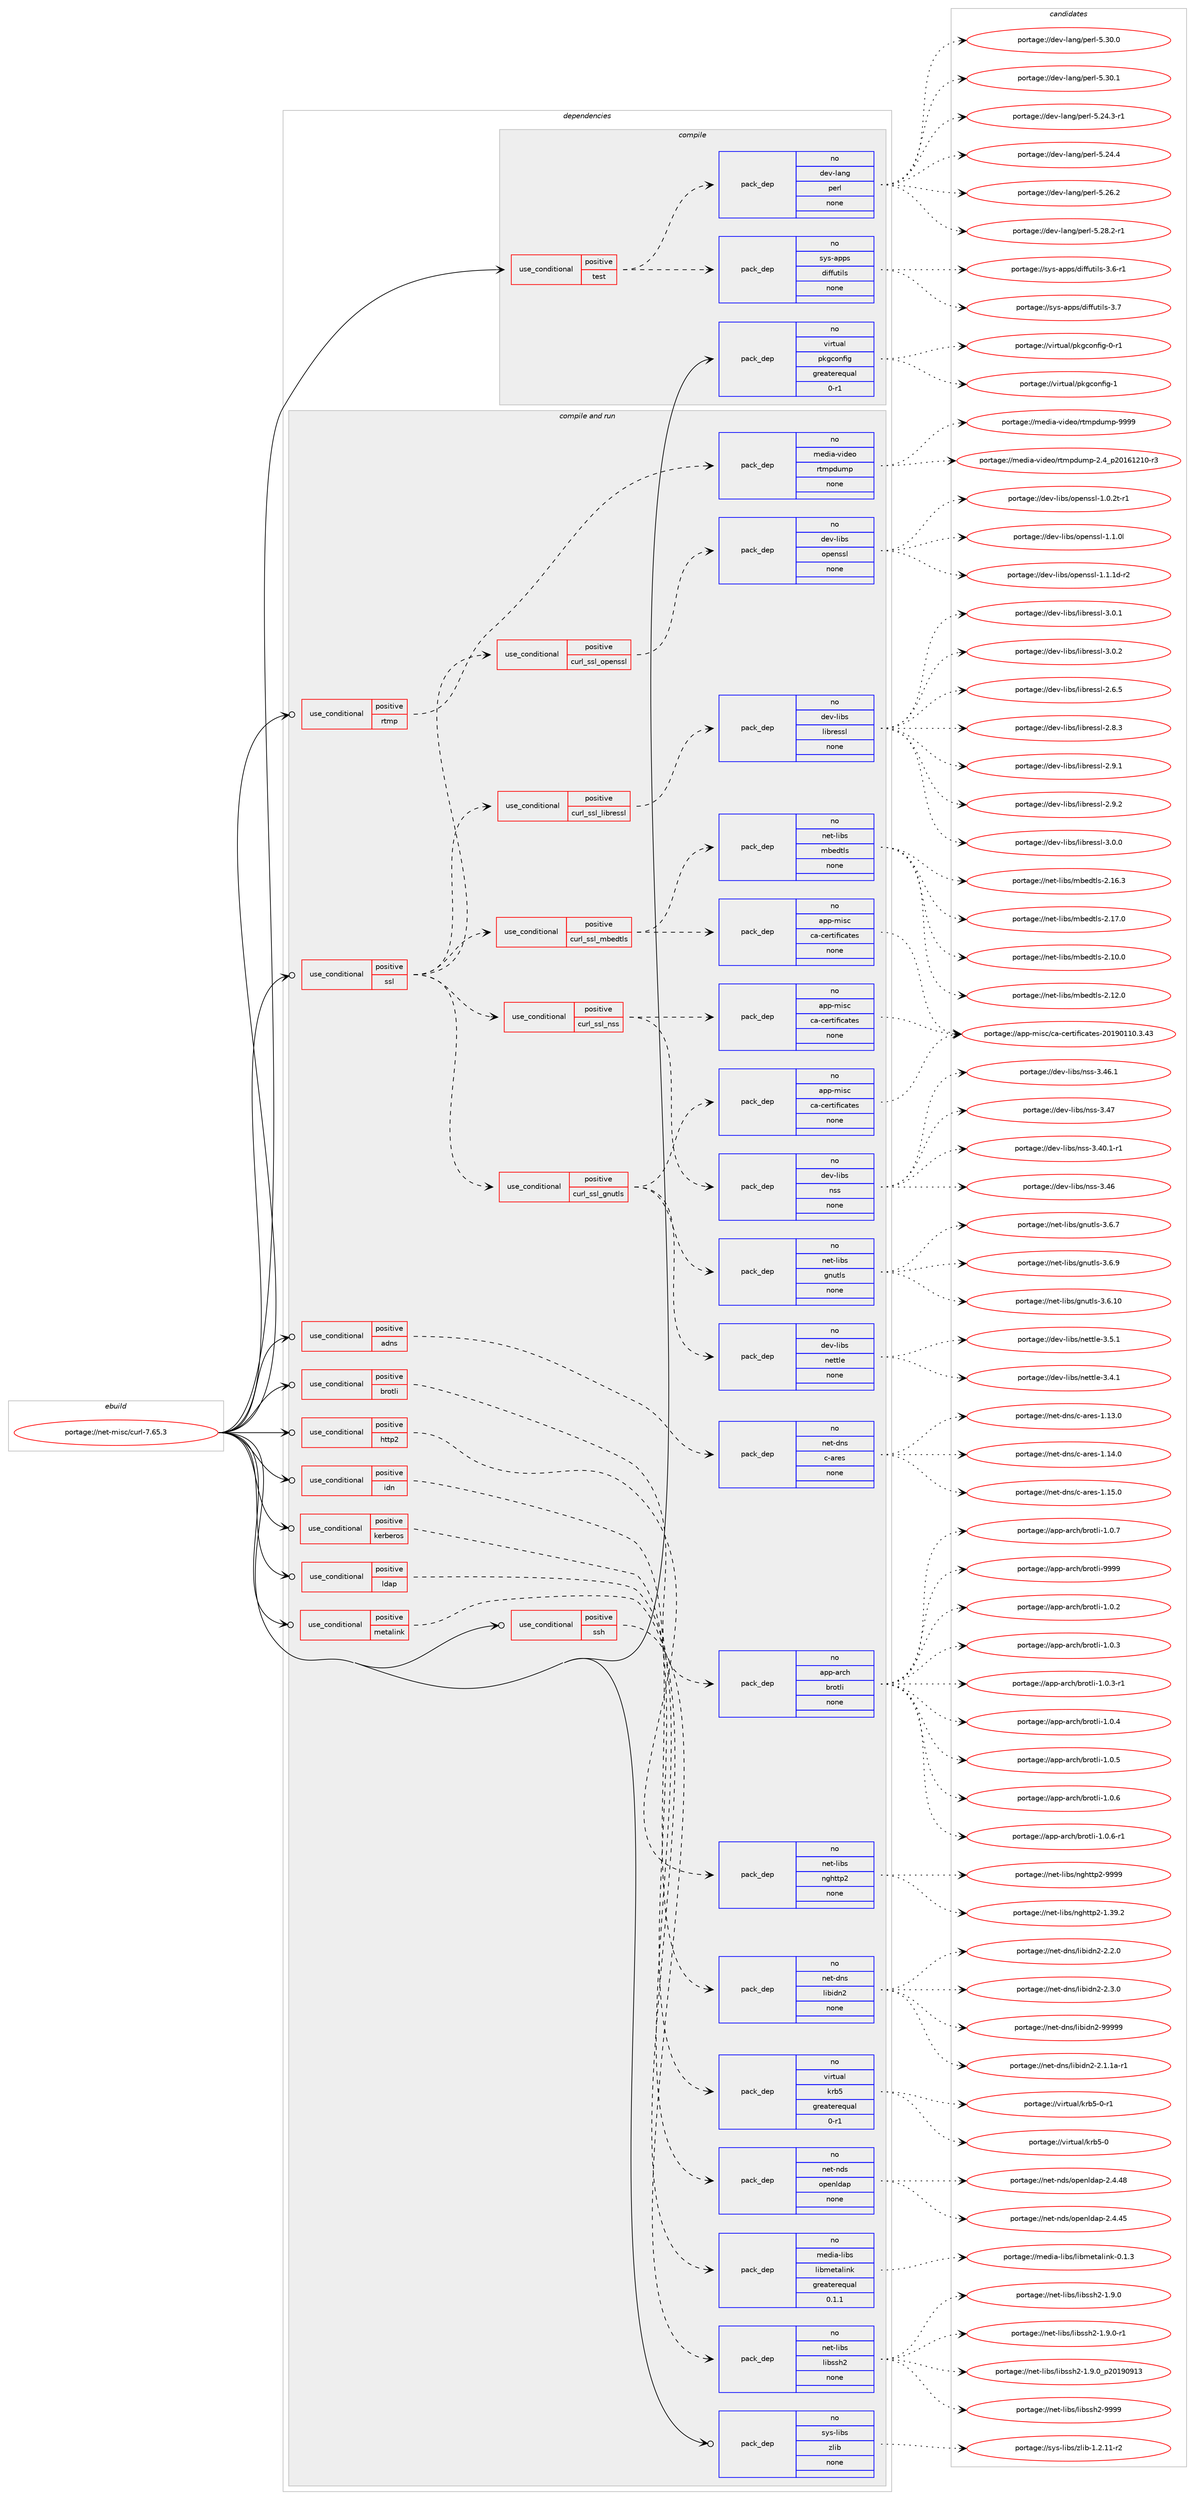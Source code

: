 digraph prolog {

# *************
# Graph options
# *************

newrank=true;
concentrate=true;
compound=true;
graph [rankdir=LR,fontname=Helvetica,fontsize=10,ranksep=1.5];#, ranksep=2.5, nodesep=0.2];
edge  [arrowhead=vee];
node  [fontname=Helvetica,fontsize=10];

# **********
# The ebuild
# **********

subgraph cluster_leftcol {
color=gray;
rank=same;
label=<<i>ebuild</i>>;
id [label="portage://net-misc/curl-7.65.3", color=red, width=4, href="../net-misc/curl-7.65.3.svg"];
}

# ****************
# The dependencies
# ****************

subgraph cluster_midcol {
color=gray;
label=<<i>dependencies</i>>;
subgraph cluster_compile {
fillcolor="#eeeeee";
style=filled;
label=<<i>compile</i>>;
subgraph cond91388 {
dependency365185 [label=<<TABLE BORDER="0" CELLBORDER="1" CELLSPACING="0" CELLPADDING="4"><TR><TD ROWSPAN="3" CELLPADDING="10">use_conditional</TD></TR><TR><TD>positive</TD></TR><TR><TD>test</TD></TR></TABLE>>, shape=none, color=red];
subgraph pack267707 {
dependency365186 [label=<<TABLE BORDER="0" CELLBORDER="1" CELLSPACING="0" CELLPADDING="4" WIDTH="220"><TR><TD ROWSPAN="6" CELLPADDING="30">pack_dep</TD></TR><TR><TD WIDTH="110">no</TD></TR><TR><TD>sys-apps</TD></TR><TR><TD>diffutils</TD></TR><TR><TD>none</TD></TR><TR><TD></TD></TR></TABLE>>, shape=none, color=blue];
}
dependency365185:e -> dependency365186:w [weight=20,style="dashed",arrowhead="vee"];
subgraph pack267708 {
dependency365187 [label=<<TABLE BORDER="0" CELLBORDER="1" CELLSPACING="0" CELLPADDING="4" WIDTH="220"><TR><TD ROWSPAN="6" CELLPADDING="30">pack_dep</TD></TR><TR><TD WIDTH="110">no</TD></TR><TR><TD>dev-lang</TD></TR><TR><TD>perl</TD></TR><TR><TD>none</TD></TR><TR><TD></TD></TR></TABLE>>, shape=none, color=blue];
}
dependency365185:e -> dependency365187:w [weight=20,style="dashed",arrowhead="vee"];
}
id:e -> dependency365185:w [weight=20,style="solid",arrowhead="vee"];
subgraph pack267709 {
dependency365188 [label=<<TABLE BORDER="0" CELLBORDER="1" CELLSPACING="0" CELLPADDING="4" WIDTH="220"><TR><TD ROWSPAN="6" CELLPADDING="30">pack_dep</TD></TR><TR><TD WIDTH="110">no</TD></TR><TR><TD>virtual</TD></TR><TR><TD>pkgconfig</TD></TR><TR><TD>greaterequal</TD></TR><TR><TD>0-r1</TD></TR></TABLE>>, shape=none, color=blue];
}
id:e -> dependency365188:w [weight=20,style="solid",arrowhead="vee"];
}
subgraph cluster_compileandrun {
fillcolor="#eeeeee";
style=filled;
label=<<i>compile and run</i>>;
subgraph cond91389 {
dependency365189 [label=<<TABLE BORDER="0" CELLBORDER="1" CELLSPACING="0" CELLPADDING="4"><TR><TD ROWSPAN="3" CELLPADDING="10">use_conditional</TD></TR><TR><TD>positive</TD></TR><TR><TD>adns</TD></TR></TABLE>>, shape=none, color=red];
subgraph pack267710 {
dependency365190 [label=<<TABLE BORDER="0" CELLBORDER="1" CELLSPACING="0" CELLPADDING="4" WIDTH="220"><TR><TD ROWSPAN="6" CELLPADDING="30">pack_dep</TD></TR><TR><TD WIDTH="110">no</TD></TR><TR><TD>net-dns</TD></TR><TR><TD>c-ares</TD></TR><TR><TD>none</TD></TR><TR><TD></TD></TR></TABLE>>, shape=none, color=blue];
}
dependency365189:e -> dependency365190:w [weight=20,style="dashed",arrowhead="vee"];
}
id:e -> dependency365189:w [weight=20,style="solid",arrowhead="odotvee"];
subgraph cond91390 {
dependency365191 [label=<<TABLE BORDER="0" CELLBORDER="1" CELLSPACING="0" CELLPADDING="4"><TR><TD ROWSPAN="3" CELLPADDING="10">use_conditional</TD></TR><TR><TD>positive</TD></TR><TR><TD>brotli</TD></TR></TABLE>>, shape=none, color=red];
subgraph pack267711 {
dependency365192 [label=<<TABLE BORDER="0" CELLBORDER="1" CELLSPACING="0" CELLPADDING="4" WIDTH="220"><TR><TD ROWSPAN="6" CELLPADDING="30">pack_dep</TD></TR><TR><TD WIDTH="110">no</TD></TR><TR><TD>app-arch</TD></TR><TR><TD>brotli</TD></TR><TR><TD>none</TD></TR><TR><TD></TD></TR></TABLE>>, shape=none, color=blue];
}
dependency365191:e -> dependency365192:w [weight=20,style="dashed",arrowhead="vee"];
}
id:e -> dependency365191:w [weight=20,style="solid",arrowhead="odotvee"];
subgraph cond91391 {
dependency365193 [label=<<TABLE BORDER="0" CELLBORDER="1" CELLSPACING="0" CELLPADDING="4"><TR><TD ROWSPAN="3" CELLPADDING="10">use_conditional</TD></TR><TR><TD>positive</TD></TR><TR><TD>http2</TD></TR></TABLE>>, shape=none, color=red];
subgraph pack267712 {
dependency365194 [label=<<TABLE BORDER="0" CELLBORDER="1" CELLSPACING="0" CELLPADDING="4" WIDTH="220"><TR><TD ROWSPAN="6" CELLPADDING="30">pack_dep</TD></TR><TR><TD WIDTH="110">no</TD></TR><TR><TD>net-libs</TD></TR><TR><TD>nghttp2</TD></TR><TR><TD>none</TD></TR><TR><TD></TD></TR></TABLE>>, shape=none, color=blue];
}
dependency365193:e -> dependency365194:w [weight=20,style="dashed",arrowhead="vee"];
}
id:e -> dependency365193:w [weight=20,style="solid",arrowhead="odotvee"];
subgraph cond91392 {
dependency365195 [label=<<TABLE BORDER="0" CELLBORDER="1" CELLSPACING="0" CELLPADDING="4"><TR><TD ROWSPAN="3" CELLPADDING="10">use_conditional</TD></TR><TR><TD>positive</TD></TR><TR><TD>idn</TD></TR></TABLE>>, shape=none, color=red];
subgraph pack267713 {
dependency365196 [label=<<TABLE BORDER="0" CELLBORDER="1" CELLSPACING="0" CELLPADDING="4" WIDTH="220"><TR><TD ROWSPAN="6" CELLPADDING="30">pack_dep</TD></TR><TR><TD WIDTH="110">no</TD></TR><TR><TD>net-dns</TD></TR><TR><TD>libidn2</TD></TR><TR><TD>none</TD></TR><TR><TD></TD></TR></TABLE>>, shape=none, color=blue];
}
dependency365195:e -> dependency365196:w [weight=20,style="dashed",arrowhead="vee"];
}
id:e -> dependency365195:w [weight=20,style="solid",arrowhead="odotvee"];
subgraph cond91393 {
dependency365197 [label=<<TABLE BORDER="0" CELLBORDER="1" CELLSPACING="0" CELLPADDING="4"><TR><TD ROWSPAN="3" CELLPADDING="10">use_conditional</TD></TR><TR><TD>positive</TD></TR><TR><TD>kerberos</TD></TR></TABLE>>, shape=none, color=red];
subgraph pack267714 {
dependency365198 [label=<<TABLE BORDER="0" CELLBORDER="1" CELLSPACING="0" CELLPADDING="4" WIDTH="220"><TR><TD ROWSPAN="6" CELLPADDING="30">pack_dep</TD></TR><TR><TD WIDTH="110">no</TD></TR><TR><TD>virtual</TD></TR><TR><TD>krb5</TD></TR><TR><TD>greaterequal</TD></TR><TR><TD>0-r1</TD></TR></TABLE>>, shape=none, color=blue];
}
dependency365197:e -> dependency365198:w [weight=20,style="dashed",arrowhead="vee"];
}
id:e -> dependency365197:w [weight=20,style="solid",arrowhead="odotvee"];
subgraph cond91394 {
dependency365199 [label=<<TABLE BORDER="0" CELLBORDER="1" CELLSPACING="0" CELLPADDING="4"><TR><TD ROWSPAN="3" CELLPADDING="10">use_conditional</TD></TR><TR><TD>positive</TD></TR><TR><TD>ldap</TD></TR></TABLE>>, shape=none, color=red];
subgraph pack267715 {
dependency365200 [label=<<TABLE BORDER="0" CELLBORDER="1" CELLSPACING="0" CELLPADDING="4" WIDTH="220"><TR><TD ROWSPAN="6" CELLPADDING="30">pack_dep</TD></TR><TR><TD WIDTH="110">no</TD></TR><TR><TD>net-nds</TD></TR><TR><TD>openldap</TD></TR><TR><TD>none</TD></TR><TR><TD></TD></TR></TABLE>>, shape=none, color=blue];
}
dependency365199:e -> dependency365200:w [weight=20,style="dashed",arrowhead="vee"];
}
id:e -> dependency365199:w [weight=20,style="solid",arrowhead="odotvee"];
subgraph cond91395 {
dependency365201 [label=<<TABLE BORDER="0" CELLBORDER="1" CELLSPACING="0" CELLPADDING="4"><TR><TD ROWSPAN="3" CELLPADDING="10">use_conditional</TD></TR><TR><TD>positive</TD></TR><TR><TD>metalink</TD></TR></TABLE>>, shape=none, color=red];
subgraph pack267716 {
dependency365202 [label=<<TABLE BORDER="0" CELLBORDER="1" CELLSPACING="0" CELLPADDING="4" WIDTH="220"><TR><TD ROWSPAN="6" CELLPADDING="30">pack_dep</TD></TR><TR><TD WIDTH="110">no</TD></TR><TR><TD>media-libs</TD></TR><TR><TD>libmetalink</TD></TR><TR><TD>greaterequal</TD></TR><TR><TD>0.1.1</TD></TR></TABLE>>, shape=none, color=blue];
}
dependency365201:e -> dependency365202:w [weight=20,style="dashed",arrowhead="vee"];
}
id:e -> dependency365201:w [weight=20,style="solid",arrowhead="odotvee"];
subgraph cond91396 {
dependency365203 [label=<<TABLE BORDER="0" CELLBORDER="1" CELLSPACING="0" CELLPADDING="4"><TR><TD ROWSPAN="3" CELLPADDING="10">use_conditional</TD></TR><TR><TD>positive</TD></TR><TR><TD>rtmp</TD></TR></TABLE>>, shape=none, color=red];
subgraph pack267717 {
dependency365204 [label=<<TABLE BORDER="0" CELLBORDER="1" CELLSPACING="0" CELLPADDING="4" WIDTH="220"><TR><TD ROWSPAN="6" CELLPADDING="30">pack_dep</TD></TR><TR><TD WIDTH="110">no</TD></TR><TR><TD>media-video</TD></TR><TR><TD>rtmpdump</TD></TR><TR><TD>none</TD></TR><TR><TD></TD></TR></TABLE>>, shape=none, color=blue];
}
dependency365203:e -> dependency365204:w [weight=20,style="dashed",arrowhead="vee"];
}
id:e -> dependency365203:w [weight=20,style="solid",arrowhead="odotvee"];
subgraph cond91397 {
dependency365205 [label=<<TABLE BORDER="0" CELLBORDER="1" CELLSPACING="0" CELLPADDING="4"><TR><TD ROWSPAN="3" CELLPADDING="10">use_conditional</TD></TR><TR><TD>positive</TD></TR><TR><TD>ssh</TD></TR></TABLE>>, shape=none, color=red];
subgraph pack267718 {
dependency365206 [label=<<TABLE BORDER="0" CELLBORDER="1" CELLSPACING="0" CELLPADDING="4" WIDTH="220"><TR><TD ROWSPAN="6" CELLPADDING="30">pack_dep</TD></TR><TR><TD WIDTH="110">no</TD></TR><TR><TD>net-libs</TD></TR><TR><TD>libssh2</TD></TR><TR><TD>none</TD></TR><TR><TD></TD></TR></TABLE>>, shape=none, color=blue];
}
dependency365205:e -> dependency365206:w [weight=20,style="dashed",arrowhead="vee"];
}
id:e -> dependency365205:w [weight=20,style="solid",arrowhead="odotvee"];
subgraph cond91398 {
dependency365207 [label=<<TABLE BORDER="0" CELLBORDER="1" CELLSPACING="0" CELLPADDING="4"><TR><TD ROWSPAN="3" CELLPADDING="10">use_conditional</TD></TR><TR><TD>positive</TD></TR><TR><TD>ssl</TD></TR></TABLE>>, shape=none, color=red];
subgraph cond91399 {
dependency365208 [label=<<TABLE BORDER="0" CELLBORDER="1" CELLSPACING="0" CELLPADDING="4"><TR><TD ROWSPAN="3" CELLPADDING="10">use_conditional</TD></TR><TR><TD>positive</TD></TR><TR><TD>curl_ssl_gnutls</TD></TR></TABLE>>, shape=none, color=red];
subgraph pack267719 {
dependency365209 [label=<<TABLE BORDER="0" CELLBORDER="1" CELLSPACING="0" CELLPADDING="4" WIDTH="220"><TR><TD ROWSPAN="6" CELLPADDING="30">pack_dep</TD></TR><TR><TD WIDTH="110">no</TD></TR><TR><TD>net-libs</TD></TR><TR><TD>gnutls</TD></TR><TR><TD>none</TD></TR><TR><TD></TD></TR></TABLE>>, shape=none, color=blue];
}
dependency365208:e -> dependency365209:w [weight=20,style="dashed",arrowhead="vee"];
subgraph pack267720 {
dependency365210 [label=<<TABLE BORDER="0" CELLBORDER="1" CELLSPACING="0" CELLPADDING="4" WIDTH="220"><TR><TD ROWSPAN="6" CELLPADDING="30">pack_dep</TD></TR><TR><TD WIDTH="110">no</TD></TR><TR><TD>dev-libs</TD></TR><TR><TD>nettle</TD></TR><TR><TD>none</TD></TR><TR><TD></TD></TR></TABLE>>, shape=none, color=blue];
}
dependency365208:e -> dependency365210:w [weight=20,style="dashed",arrowhead="vee"];
subgraph pack267721 {
dependency365211 [label=<<TABLE BORDER="0" CELLBORDER="1" CELLSPACING="0" CELLPADDING="4" WIDTH="220"><TR><TD ROWSPAN="6" CELLPADDING="30">pack_dep</TD></TR><TR><TD WIDTH="110">no</TD></TR><TR><TD>app-misc</TD></TR><TR><TD>ca-certificates</TD></TR><TR><TD>none</TD></TR><TR><TD></TD></TR></TABLE>>, shape=none, color=blue];
}
dependency365208:e -> dependency365211:w [weight=20,style="dashed",arrowhead="vee"];
}
dependency365207:e -> dependency365208:w [weight=20,style="dashed",arrowhead="vee"];
subgraph cond91400 {
dependency365212 [label=<<TABLE BORDER="0" CELLBORDER="1" CELLSPACING="0" CELLPADDING="4"><TR><TD ROWSPAN="3" CELLPADDING="10">use_conditional</TD></TR><TR><TD>positive</TD></TR><TR><TD>curl_ssl_libressl</TD></TR></TABLE>>, shape=none, color=red];
subgraph pack267722 {
dependency365213 [label=<<TABLE BORDER="0" CELLBORDER="1" CELLSPACING="0" CELLPADDING="4" WIDTH="220"><TR><TD ROWSPAN="6" CELLPADDING="30">pack_dep</TD></TR><TR><TD WIDTH="110">no</TD></TR><TR><TD>dev-libs</TD></TR><TR><TD>libressl</TD></TR><TR><TD>none</TD></TR><TR><TD></TD></TR></TABLE>>, shape=none, color=blue];
}
dependency365212:e -> dependency365213:w [weight=20,style="dashed",arrowhead="vee"];
}
dependency365207:e -> dependency365212:w [weight=20,style="dashed",arrowhead="vee"];
subgraph cond91401 {
dependency365214 [label=<<TABLE BORDER="0" CELLBORDER="1" CELLSPACING="0" CELLPADDING="4"><TR><TD ROWSPAN="3" CELLPADDING="10">use_conditional</TD></TR><TR><TD>positive</TD></TR><TR><TD>curl_ssl_mbedtls</TD></TR></TABLE>>, shape=none, color=red];
subgraph pack267723 {
dependency365215 [label=<<TABLE BORDER="0" CELLBORDER="1" CELLSPACING="0" CELLPADDING="4" WIDTH="220"><TR><TD ROWSPAN="6" CELLPADDING="30">pack_dep</TD></TR><TR><TD WIDTH="110">no</TD></TR><TR><TD>net-libs</TD></TR><TR><TD>mbedtls</TD></TR><TR><TD>none</TD></TR><TR><TD></TD></TR></TABLE>>, shape=none, color=blue];
}
dependency365214:e -> dependency365215:w [weight=20,style="dashed",arrowhead="vee"];
subgraph pack267724 {
dependency365216 [label=<<TABLE BORDER="0" CELLBORDER="1" CELLSPACING="0" CELLPADDING="4" WIDTH="220"><TR><TD ROWSPAN="6" CELLPADDING="30">pack_dep</TD></TR><TR><TD WIDTH="110">no</TD></TR><TR><TD>app-misc</TD></TR><TR><TD>ca-certificates</TD></TR><TR><TD>none</TD></TR><TR><TD></TD></TR></TABLE>>, shape=none, color=blue];
}
dependency365214:e -> dependency365216:w [weight=20,style="dashed",arrowhead="vee"];
}
dependency365207:e -> dependency365214:w [weight=20,style="dashed",arrowhead="vee"];
subgraph cond91402 {
dependency365217 [label=<<TABLE BORDER="0" CELLBORDER="1" CELLSPACING="0" CELLPADDING="4"><TR><TD ROWSPAN="3" CELLPADDING="10">use_conditional</TD></TR><TR><TD>positive</TD></TR><TR><TD>curl_ssl_openssl</TD></TR></TABLE>>, shape=none, color=red];
subgraph pack267725 {
dependency365218 [label=<<TABLE BORDER="0" CELLBORDER="1" CELLSPACING="0" CELLPADDING="4" WIDTH="220"><TR><TD ROWSPAN="6" CELLPADDING="30">pack_dep</TD></TR><TR><TD WIDTH="110">no</TD></TR><TR><TD>dev-libs</TD></TR><TR><TD>openssl</TD></TR><TR><TD>none</TD></TR><TR><TD></TD></TR></TABLE>>, shape=none, color=blue];
}
dependency365217:e -> dependency365218:w [weight=20,style="dashed",arrowhead="vee"];
}
dependency365207:e -> dependency365217:w [weight=20,style="dashed",arrowhead="vee"];
subgraph cond91403 {
dependency365219 [label=<<TABLE BORDER="0" CELLBORDER="1" CELLSPACING="0" CELLPADDING="4"><TR><TD ROWSPAN="3" CELLPADDING="10">use_conditional</TD></TR><TR><TD>positive</TD></TR><TR><TD>curl_ssl_nss</TD></TR></TABLE>>, shape=none, color=red];
subgraph pack267726 {
dependency365220 [label=<<TABLE BORDER="0" CELLBORDER="1" CELLSPACING="0" CELLPADDING="4" WIDTH="220"><TR><TD ROWSPAN="6" CELLPADDING="30">pack_dep</TD></TR><TR><TD WIDTH="110">no</TD></TR><TR><TD>dev-libs</TD></TR><TR><TD>nss</TD></TR><TR><TD>none</TD></TR><TR><TD></TD></TR></TABLE>>, shape=none, color=blue];
}
dependency365219:e -> dependency365220:w [weight=20,style="dashed",arrowhead="vee"];
subgraph pack267727 {
dependency365221 [label=<<TABLE BORDER="0" CELLBORDER="1" CELLSPACING="0" CELLPADDING="4" WIDTH="220"><TR><TD ROWSPAN="6" CELLPADDING="30">pack_dep</TD></TR><TR><TD WIDTH="110">no</TD></TR><TR><TD>app-misc</TD></TR><TR><TD>ca-certificates</TD></TR><TR><TD>none</TD></TR><TR><TD></TD></TR></TABLE>>, shape=none, color=blue];
}
dependency365219:e -> dependency365221:w [weight=20,style="dashed",arrowhead="vee"];
}
dependency365207:e -> dependency365219:w [weight=20,style="dashed",arrowhead="vee"];
}
id:e -> dependency365207:w [weight=20,style="solid",arrowhead="odotvee"];
subgraph pack267728 {
dependency365222 [label=<<TABLE BORDER="0" CELLBORDER="1" CELLSPACING="0" CELLPADDING="4" WIDTH="220"><TR><TD ROWSPAN="6" CELLPADDING="30">pack_dep</TD></TR><TR><TD WIDTH="110">no</TD></TR><TR><TD>sys-libs</TD></TR><TR><TD>zlib</TD></TR><TR><TD>none</TD></TR><TR><TD></TD></TR></TABLE>>, shape=none, color=blue];
}
id:e -> dependency365222:w [weight=20,style="solid",arrowhead="odotvee"];
}
subgraph cluster_run {
fillcolor="#eeeeee";
style=filled;
label=<<i>run</i>>;
}
}

# **************
# The candidates
# **************

subgraph cluster_choices {
rank=same;
color=gray;
label=<<i>candidates</i>>;

subgraph choice267707 {
color=black;
nodesep=1;
choiceportage115121115459711211211547100105102102117116105108115455146544511449 [label="portage://sys-apps/diffutils-3.6-r1", color=red, width=4,href="../sys-apps/diffutils-3.6-r1.svg"];
choiceportage11512111545971121121154710010510210211711610510811545514655 [label="portage://sys-apps/diffutils-3.7", color=red, width=4,href="../sys-apps/diffutils-3.7.svg"];
dependency365186:e -> choiceportage115121115459711211211547100105102102117116105108115455146544511449:w [style=dotted,weight="100"];
dependency365186:e -> choiceportage11512111545971121121154710010510210211711610510811545514655:w [style=dotted,weight="100"];
}
subgraph choice267708 {
color=black;
nodesep=1;
choiceportage100101118451089711010347112101114108455346505246514511449 [label="portage://dev-lang/perl-5.24.3-r1", color=red, width=4,href="../dev-lang/perl-5.24.3-r1.svg"];
choiceportage10010111845108971101034711210111410845534650524652 [label="portage://dev-lang/perl-5.24.4", color=red, width=4,href="../dev-lang/perl-5.24.4.svg"];
choiceportage10010111845108971101034711210111410845534650544650 [label="portage://dev-lang/perl-5.26.2", color=red, width=4,href="../dev-lang/perl-5.26.2.svg"];
choiceportage100101118451089711010347112101114108455346505646504511449 [label="portage://dev-lang/perl-5.28.2-r1", color=red, width=4,href="../dev-lang/perl-5.28.2-r1.svg"];
choiceportage10010111845108971101034711210111410845534651484648 [label="portage://dev-lang/perl-5.30.0", color=red, width=4,href="../dev-lang/perl-5.30.0.svg"];
choiceportage10010111845108971101034711210111410845534651484649 [label="portage://dev-lang/perl-5.30.1", color=red, width=4,href="../dev-lang/perl-5.30.1.svg"];
dependency365187:e -> choiceportage100101118451089711010347112101114108455346505246514511449:w [style=dotted,weight="100"];
dependency365187:e -> choiceportage10010111845108971101034711210111410845534650524652:w [style=dotted,weight="100"];
dependency365187:e -> choiceportage10010111845108971101034711210111410845534650544650:w [style=dotted,weight="100"];
dependency365187:e -> choiceportage100101118451089711010347112101114108455346505646504511449:w [style=dotted,weight="100"];
dependency365187:e -> choiceportage10010111845108971101034711210111410845534651484648:w [style=dotted,weight="100"];
dependency365187:e -> choiceportage10010111845108971101034711210111410845534651484649:w [style=dotted,weight="100"];
}
subgraph choice267709 {
color=black;
nodesep=1;
choiceportage11810511411611797108471121071039911111010210510345484511449 [label="portage://virtual/pkgconfig-0-r1", color=red, width=4,href="../virtual/pkgconfig-0-r1.svg"];
choiceportage1181051141161179710847112107103991111101021051034549 [label="portage://virtual/pkgconfig-1", color=red, width=4,href="../virtual/pkgconfig-1.svg"];
dependency365188:e -> choiceportage11810511411611797108471121071039911111010210510345484511449:w [style=dotted,weight="100"];
dependency365188:e -> choiceportage1181051141161179710847112107103991111101021051034549:w [style=dotted,weight="100"];
}
subgraph choice267710 {
color=black;
nodesep=1;
choiceportage110101116451001101154799459711410111545494649514648 [label="portage://net-dns/c-ares-1.13.0", color=red, width=4,href="../net-dns/c-ares-1.13.0.svg"];
choiceportage110101116451001101154799459711410111545494649524648 [label="portage://net-dns/c-ares-1.14.0", color=red, width=4,href="../net-dns/c-ares-1.14.0.svg"];
choiceportage110101116451001101154799459711410111545494649534648 [label="portage://net-dns/c-ares-1.15.0", color=red, width=4,href="../net-dns/c-ares-1.15.0.svg"];
dependency365190:e -> choiceportage110101116451001101154799459711410111545494649514648:w [style=dotted,weight="100"];
dependency365190:e -> choiceportage110101116451001101154799459711410111545494649524648:w [style=dotted,weight="100"];
dependency365190:e -> choiceportage110101116451001101154799459711410111545494649534648:w [style=dotted,weight="100"];
}
subgraph choice267711 {
color=black;
nodesep=1;
choiceportage971121124597114991044798114111116108105454946484650 [label="portage://app-arch/brotli-1.0.2", color=red, width=4,href="../app-arch/brotli-1.0.2.svg"];
choiceportage971121124597114991044798114111116108105454946484651 [label="portage://app-arch/brotli-1.0.3", color=red, width=4,href="../app-arch/brotli-1.0.3.svg"];
choiceportage9711211245971149910447981141111161081054549464846514511449 [label="portage://app-arch/brotli-1.0.3-r1", color=red, width=4,href="../app-arch/brotli-1.0.3-r1.svg"];
choiceportage971121124597114991044798114111116108105454946484652 [label="portage://app-arch/brotli-1.0.4", color=red, width=4,href="../app-arch/brotli-1.0.4.svg"];
choiceportage971121124597114991044798114111116108105454946484653 [label="portage://app-arch/brotli-1.0.5", color=red, width=4,href="../app-arch/brotli-1.0.5.svg"];
choiceportage971121124597114991044798114111116108105454946484654 [label="portage://app-arch/brotli-1.0.6", color=red, width=4,href="../app-arch/brotli-1.0.6.svg"];
choiceportage9711211245971149910447981141111161081054549464846544511449 [label="portage://app-arch/brotli-1.0.6-r1", color=red, width=4,href="../app-arch/brotli-1.0.6-r1.svg"];
choiceportage971121124597114991044798114111116108105454946484655 [label="portage://app-arch/brotli-1.0.7", color=red, width=4,href="../app-arch/brotli-1.0.7.svg"];
choiceportage9711211245971149910447981141111161081054557575757 [label="portage://app-arch/brotli-9999", color=red, width=4,href="../app-arch/brotli-9999.svg"];
dependency365192:e -> choiceportage971121124597114991044798114111116108105454946484650:w [style=dotted,weight="100"];
dependency365192:e -> choiceportage971121124597114991044798114111116108105454946484651:w [style=dotted,weight="100"];
dependency365192:e -> choiceportage9711211245971149910447981141111161081054549464846514511449:w [style=dotted,weight="100"];
dependency365192:e -> choiceportage971121124597114991044798114111116108105454946484652:w [style=dotted,weight="100"];
dependency365192:e -> choiceportage971121124597114991044798114111116108105454946484653:w [style=dotted,weight="100"];
dependency365192:e -> choiceportage971121124597114991044798114111116108105454946484654:w [style=dotted,weight="100"];
dependency365192:e -> choiceportage9711211245971149910447981141111161081054549464846544511449:w [style=dotted,weight="100"];
dependency365192:e -> choiceportage971121124597114991044798114111116108105454946484655:w [style=dotted,weight="100"];
dependency365192:e -> choiceportage9711211245971149910447981141111161081054557575757:w [style=dotted,weight="100"];
}
subgraph choice267712 {
color=black;
nodesep=1;
choiceportage1101011164510810598115471101031041161161125045494651574650 [label="portage://net-libs/nghttp2-1.39.2", color=red, width=4,href="../net-libs/nghttp2-1.39.2.svg"];
choiceportage110101116451081059811547110103104116116112504557575757 [label="portage://net-libs/nghttp2-9999", color=red, width=4,href="../net-libs/nghttp2-9999.svg"];
dependency365194:e -> choiceportage1101011164510810598115471101031041161161125045494651574650:w [style=dotted,weight="100"];
dependency365194:e -> choiceportage110101116451081059811547110103104116116112504557575757:w [style=dotted,weight="100"];
}
subgraph choice267713 {
color=black;
nodesep=1;
choiceportage11010111645100110115471081059810510011050455046494649974511449 [label="portage://net-dns/libidn2-2.1.1a-r1", color=red, width=4,href="../net-dns/libidn2-2.1.1a-r1.svg"];
choiceportage11010111645100110115471081059810510011050455046504648 [label="portage://net-dns/libidn2-2.2.0", color=red, width=4,href="../net-dns/libidn2-2.2.0.svg"];
choiceportage11010111645100110115471081059810510011050455046514648 [label="portage://net-dns/libidn2-2.3.0", color=red, width=4,href="../net-dns/libidn2-2.3.0.svg"];
choiceportage11010111645100110115471081059810510011050455757575757 [label="portage://net-dns/libidn2-99999", color=red, width=4,href="../net-dns/libidn2-99999.svg"];
dependency365196:e -> choiceportage11010111645100110115471081059810510011050455046494649974511449:w [style=dotted,weight="100"];
dependency365196:e -> choiceportage11010111645100110115471081059810510011050455046504648:w [style=dotted,weight="100"];
dependency365196:e -> choiceportage11010111645100110115471081059810510011050455046514648:w [style=dotted,weight="100"];
dependency365196:e -> choiceportage11010111645100110115471081059810510011050455757575757:w [style=dotted,weight="100"];
}
subgraph choice267714 {
color=black;
nodesep=1;
choiceportage118105114116117971084710711498534548 [label="portage://virtual/krb5-0", color=red, width=4,href="../virtual/krb5-0.svg"];
choiceportage1181051141161179710847107114985345484511449 [label="portage://virtual/krb5-0-r1", color=red, width=4,href="../virtual/krb5-0-r1.svg"];
dependency365198:e -> choiceportage118105114116117971084710711498534548:w [style=dotted,weight="100"];
dependency365198:e -> choiceportage1181051141161179710847107114985345484511449:w [style=dotted,weight="100"];
}
subgraph choice267715 {
color=black;
nodesep=1;
choiceportage11010111645110100115471111121011101081009711245504652465253 [label="portage://net-nds/openldap-2.4.45", color=red, width=4,href="../net-nds/openldap-2.4.45.svg"];
choiceportage11010111645110100115471111121011101081009711245504652465256 [label="portage://net-nds/openldap-2.4.48", color=red, width=4,href="../net-nds/openldap-2.4.48.svg"];
dependency365200:e -> choiceportage11010111645110100115471111121011101081009711245504652465253:w [style=dotted,weight="100"];
dependency365200:e -> choiceportage11010111645110100115471111121011101081009711245504652465256:w [style=dotted,weight="100"];
}
subgraph choice267716 {
color=black;
nodesep=1;
choiceportage109101100105974510810598115471081059810910111697108105110107454846494651 [label="portage://media-libs/libmetalink-0.1.3", color=red, width=4,href="../media-libs/libmetalink-0.1.3.svg"];
dependency365202:e -> choiceportage109101100105974510810598115471081059810910111697108105110107454846494651:w [style=dotted,weight="100"];
}
subgraph choice267717 {
color=black;
nodesep=1;
choiceportage109101100105974511810510010111147114116109112100117109112455046529511250484954495049484511451 [label="portage://media-video/rtmpdump-2.4_p20161210-r3", color=red, width=4,href="../media-video/rtmpdump-2.4_p20161210-r3.svg"];
choiceportage1091011001059745118105100101111471141161091121001171091124557575757 [label="portage://media-video/rtmpdump-9999", color=red, width=4,href="../media-video/rtmpdump-9999.svg"];
dependency365204:e -> choiceportage109101100105974511810510010111147114116109112100117109112455046529511250484954495049484511451:w [style=dotted,weight="100"];
dependency365204:e -> choiceportage1091011001059745118105100101111471141161091121001171091124557575757:w [style=dotted,weight="100"];
}
subgraph choice267718 {
color=black;
nodesep=1;
choiceportage1101011164510810598115471081059811511510450454946574648 [label="portage://net-libs/libssh2-1.9.0", color=red, width=4,href="../net-libs/libssh2-1.9.0.svg"];
choiceportage11010111645108105981154710810598115115104504549465746484511449 [label="portage://net-libs/libssh2-1.9.0-r1", color=red, width=4,href="../net-libs/libssh2-1.9.0-r1.svg"];
choiceportage1101011164510810598115471081059811511510450454946574648951125048495748574951 [label="portage://net-libs/libssh2-1.9.0_p20190913", color=red, width=4,href="../net-libs/libssh2-1.9.0_p20190913.svg"];
choiceportage11010111645108105981154710810598115115104504557575757 [label="portage://net-libs/libssh2-9999", color=red, width=4,href="../net-libs/libssh2-9999.svg"];
dependency365206:e -> choiceportage1101011164510810598115471081059811511510450454946574648:w [style=dotted,weight="100"];
dependency365206:e -> choiceportage11010111645108105981154710810598115115104504549465746484511449:w [style=dotted,weight="100"];
dependency365206:e -> choiceportage1101011164510810598115471081059811511510450454946574648951125048495748574951:w [style=dotted,weight="100"];
dependency365206:e -> choiceportage11010111645108105981154710810598115115104504557575757:w [style=dotted,weight="100"];
}
subgraph choice267719 {
color=black;
nodesep=1;
choiceportage11010111645108105981154710311011711610811545514654464948 [label="portage://net-libs/gnutls-3.6.10", color=red, width=4,href="../net-libs/gnutls-3.6.10.svg"];
choiceportage110101116451081059811547103110117116108115455146544655 [label="portage://net-libs/gnutls-3.6.7", color=red, width=4,href="../net-libs/gnutls-3.6.7.svg"];
choiceportage110101116451081059811547103110117116108115455146544657 [label="portage://net-libs/gnutls-3.6.9", color=red, width=4,href="../net-libs/gnutls-3.6.9.svg"];
dependency365209:e -> choiceportage11010111645108105981154710311011711610811545514654464948:w [style=dotted,weight="100"];
dependency365209:e -> choiceportage110101116451081059811547103110117116108115455146544655:w [style=dotted,weight="100"];
dependency365209:e -> choiceportage110101116451081059811547103110117116108115455146544657:w [style=dotted,weight="100"];
}
subgraph choice267720 {
color=black;
nodesep=1;
choiceportage100101118451081059811547110101116116108101455146524649 [label="portage://dev-libs/nettle-3.4.1", color=red, width=4,href="../dev-libs/nettle-3.4.1.svg"];
choiceportage100101118451081059811547110101116116108101455146534649 [label="portage://dev-libs/nettle-3.5.1", color=red, width=4,href="../dev-libs/nettle-3.5.1.svg"];
dependency365210:e -> choiceportage100101118451081059811547110101116116108101455146524649:w [style=dotted,weight="100"];
dependency365210:e -> choiceportage100101118451081059811547110101116116108101455146534649:w [style=dotted,weight="100"];
}
subgraph choice267721 {
color=black;
nodesep=1;
choiceportage971121124510910511599479997459910111411610510210599971161011154550484957484949484651465251 [label="portage://app-misc/ca-certificates-20190110.3.43", color=red, width=4,href="../app-misc/ca-certificates-20190110.3.43.svg"];
dependency365211:e -> choiceportage971121124510910511599479997459910111411610510210599971161011154550484957484949484651465251:w [style=dotted,weight="100"];
}
subgraph choice267722 {
color=black;
nodesep=1;
choiceportage10010111845108105981154710810598114101115115108455046544653 [label="portage://dev-libs/libressl-2.6.5", color=red, width=4,href="../dev-libs/libressl-2.6.5.svg"];
choiceportage10010111845108105981154710810598114101115115108455046564651 [label="portage://dev-libs/libressl-2.8.3", color=red, width=4,href="../dev-libs/libressl-2.8.3.svg"];
choiceportage10010111845108105981154710810598114101115115108455046574649 [label="portage://dev-libs/libressl-2.9.1", color=red, width=4,href="../dev-libs/libressl-2.9.1.svg"];
choiceportage10010111845108105981154710810598114101115115108455046574650 [label="portage://dev-libs/libressl-2.9.2", color=red, width=4,href="../dev-libs/libressl-2.9.2.svg"];
choiceportage10010111845108105981154710810598114101115115108455146484648 [label="portage://dev-libs/libressl-3.0.0", color=red, width=4,href="../dev-libs/libressl-3.0.0.svg"];
choiceportage10010111845108105981154710810598114101115115108455146484649 [label="portage://dev-libs/libressl-3.0.1", color=red, width=4,href="../dev-libs/libressl-3.0.1.svg"];
choiceportage10010111845108105981154710810598114101115115108455146484650 [label="portage://dev-libs/libressl-3.0.2", color=red, width=4,href="../dev-libs/libressl-3.0.2.svg"];
dependency365213:e -> choiceportage10010111845108105981154710810598114101115115108455046544653:w [style=dotted,weight="100"];
dependency365213:e -> choiceportage10010111845108105981154710810598114101115115108455046564651:w [style=dotted,weight="100"];
dependency365213:e -> choiceportage10010111845108105981154710810598114101115115108455046574649:w [style=dotted,weight="100"];
dependency365213:e -> choiceportage10010111845108105981154710810598114101115115108455046574650:w [style=dotted,weight="100"];
dependency365213:e -> choiceportage10010111845108105981154710810598114101115115108455146484648:w [style=dotted,weight="100"];
dependency365213:e -> choiceportage10010111845108105981154710810598114101115115108455146484649:w [style=dotted,weight="100"];
dependency365213:e -> choiceportage10010111845108105981154710810598114101115115108455146484650:w [style=dotted,weight="100"];
}
subgraph choice267723 {
color=black;
nodesep=1;
choiceportage1101011164510810598115471099810110011610811545504649484648 [label="portage://net-libs/mbedtls-2.10.0", color=red, width=4,href="../net-libs/mbedtls-2.10.0.svg"];
choiceportage1101011164510810598115471099810110011610811545504649504648 [label="portage://net-libs/mbedtls-2.12.0", color=red, width=4,href="../net-libs/mbedtls-2.12.0.svg"];
choiceportage1101011164510810598115471099810110011610811545504649544651 [label="portage://net-libs/mbedtls-2.16.3", color=red, width=4,href="../net-libs/mbedtls-2.16.3.svg"];
choiceportage1101011164510810598115471099810110011610811545504649554648 [label="portage://net-libs/mbedtls-2.17.0", color=red, width=4,href="../net-libs/mbedtls-2.17.0.svg"];
dependency365215:e -> choiceportage1101011164510810598115471099810110011610811545504649484648:w [style=dotted,weight="100"];
dependency365215:e -> choiceportage1101011164510810598115471099810110011610811545504649504648:w [style=dotted,weight="100"];
dependency365215:e -> choiceportage1101011164510810598115471099810110011610811545504649544651:w [style=dotted,weight="100"];
dependency365215:e -> choiceportage1101011164510810598115471099810110011610811545504649554648:w [style=dotted,weight="100"];
}
subgraph choice267724 {
color=black;
nodesep=1;
choiceportage971121124510910511599479997459910111411610510210599971161011154550484957484949484651465251 [label="portage://app-misc/ca-certificates-20190110.3.43", color=red, width=4,href="../app-misc/ca-certificates-20190110.3.43.svg"];
dependency365216:e -> choiceportage971121124510910511599479997459910111411610510210599971161011154550484957484949484651465251:w [style=dotted,weight="100"];
}
subgraph choice267725 {
color=black;
nodesep=1;
choiceportage1001011184510810598115471111121011101151151084549464846501164511449 [label="portage://dev-libs/openssl-1.0.2t-r1", color=red, width=4,href="../dev-libs/openssl-1.0.2t-r1.svg"];
choiceportage100101118451081059811547111112101110115115108454946494648108 [label="portage://dev-libs/openssl-1.1.0l", color=red, width=4,href="../dev-libs/openssl-1.1.0l.svg"];
choiceportage1001011184510810598115471111121011101151151084549464946491004511450 [label="portage://dev-libs/openssl-1.1.1d-r2", color=red, width=4,href="../dev-libs/openssl-1.1.1d-r2.svg"];
dependency365218:e -> choiceportage1001011184510810598115471111121011101151151084549464846501164511449:w [style=dotted,weight="100"];
dependency365218:e -> choiceportage100101118451081059811547111112101110115115108454946494648108:w [style=dotted,weight="100"];
dependency365218:e -> choiceportage1001011184510810598115471111121011101151151084549464946491004511450:w [style=dotted,weight="100"];
}
subgraph choice267726 {
color=black;
nodesep=1;
choiceportage100101118451081059811547110115115455146524846494511449 [label="portage://dev-libs/nss-3.40.1-r1", color=red, width=4,href="../dev-libs/nss-3.40.1-r1.svg"];
choiceportage1001011184510810598115471101151154551465254 [label="portage://dev-libs/nss-3.46", color=red, width=4,href="../dev-libs/nss-3.46.svg"];
choiceportage10010111845108105981154711011511545514652544649 [label="portage://dev-libs/nss-3.46.1", color=red, width=4,href="../dev-libs/nss-3.46.1.svg"];
choiceportage1001011184510810598115471101151154551465255 [label="portage://dev-libs/nss-3.47", color=red, width=4,href="../dev-libs/nss-3.47.svg"];
dependency365220:e -> choiceportage100101118451081059811547110115115455146524846494511449:w [style=dotted,weight="100"];
dependency365220:e -> choiceportage1001011184510810598115471101151154551465254:w [style=dotted,weight="100"];
dependency365220:e -> choiceportage10010111845108105981154711011511545514652544649:w [style=dotted,weight="100"];
dependency365220:e -> choiceportage1001011184510810598115471101151154551465255:w [style=dotted,weight="100"];
}
subgraph choice267727 {
color=black;
nodesep=1;
choiceportage971121124510910511599479997459910111411610510210599971161011154550484957484949484651465251 [label="portage://app-misc/ca-certificates-20190110.3.43", color=red, width=4,href="../app-misc/ca-certificates-20190110.3.43.svg"];
dependency365221:e -> choiceportage971121124510910511599479997459910111411610510210599971161011154550484957484949484651465251:w [style=dotted,weight="100"];
}
subgraph choice267728 {
color=black;
nodesep=1;
choiceportage11512111545108105981154712210810598454946504649494511450 [label="portage://sys-libs/zlib-1.2.11-r2", color=red, width=4,href="../sys-libs/zlib-1.2.11-r2.svg"];
dependency365222:e -> choiceportage11512111545108105981154712210810598454946504649494511450:w [style=dotted,weight="100"];
}
}

}
